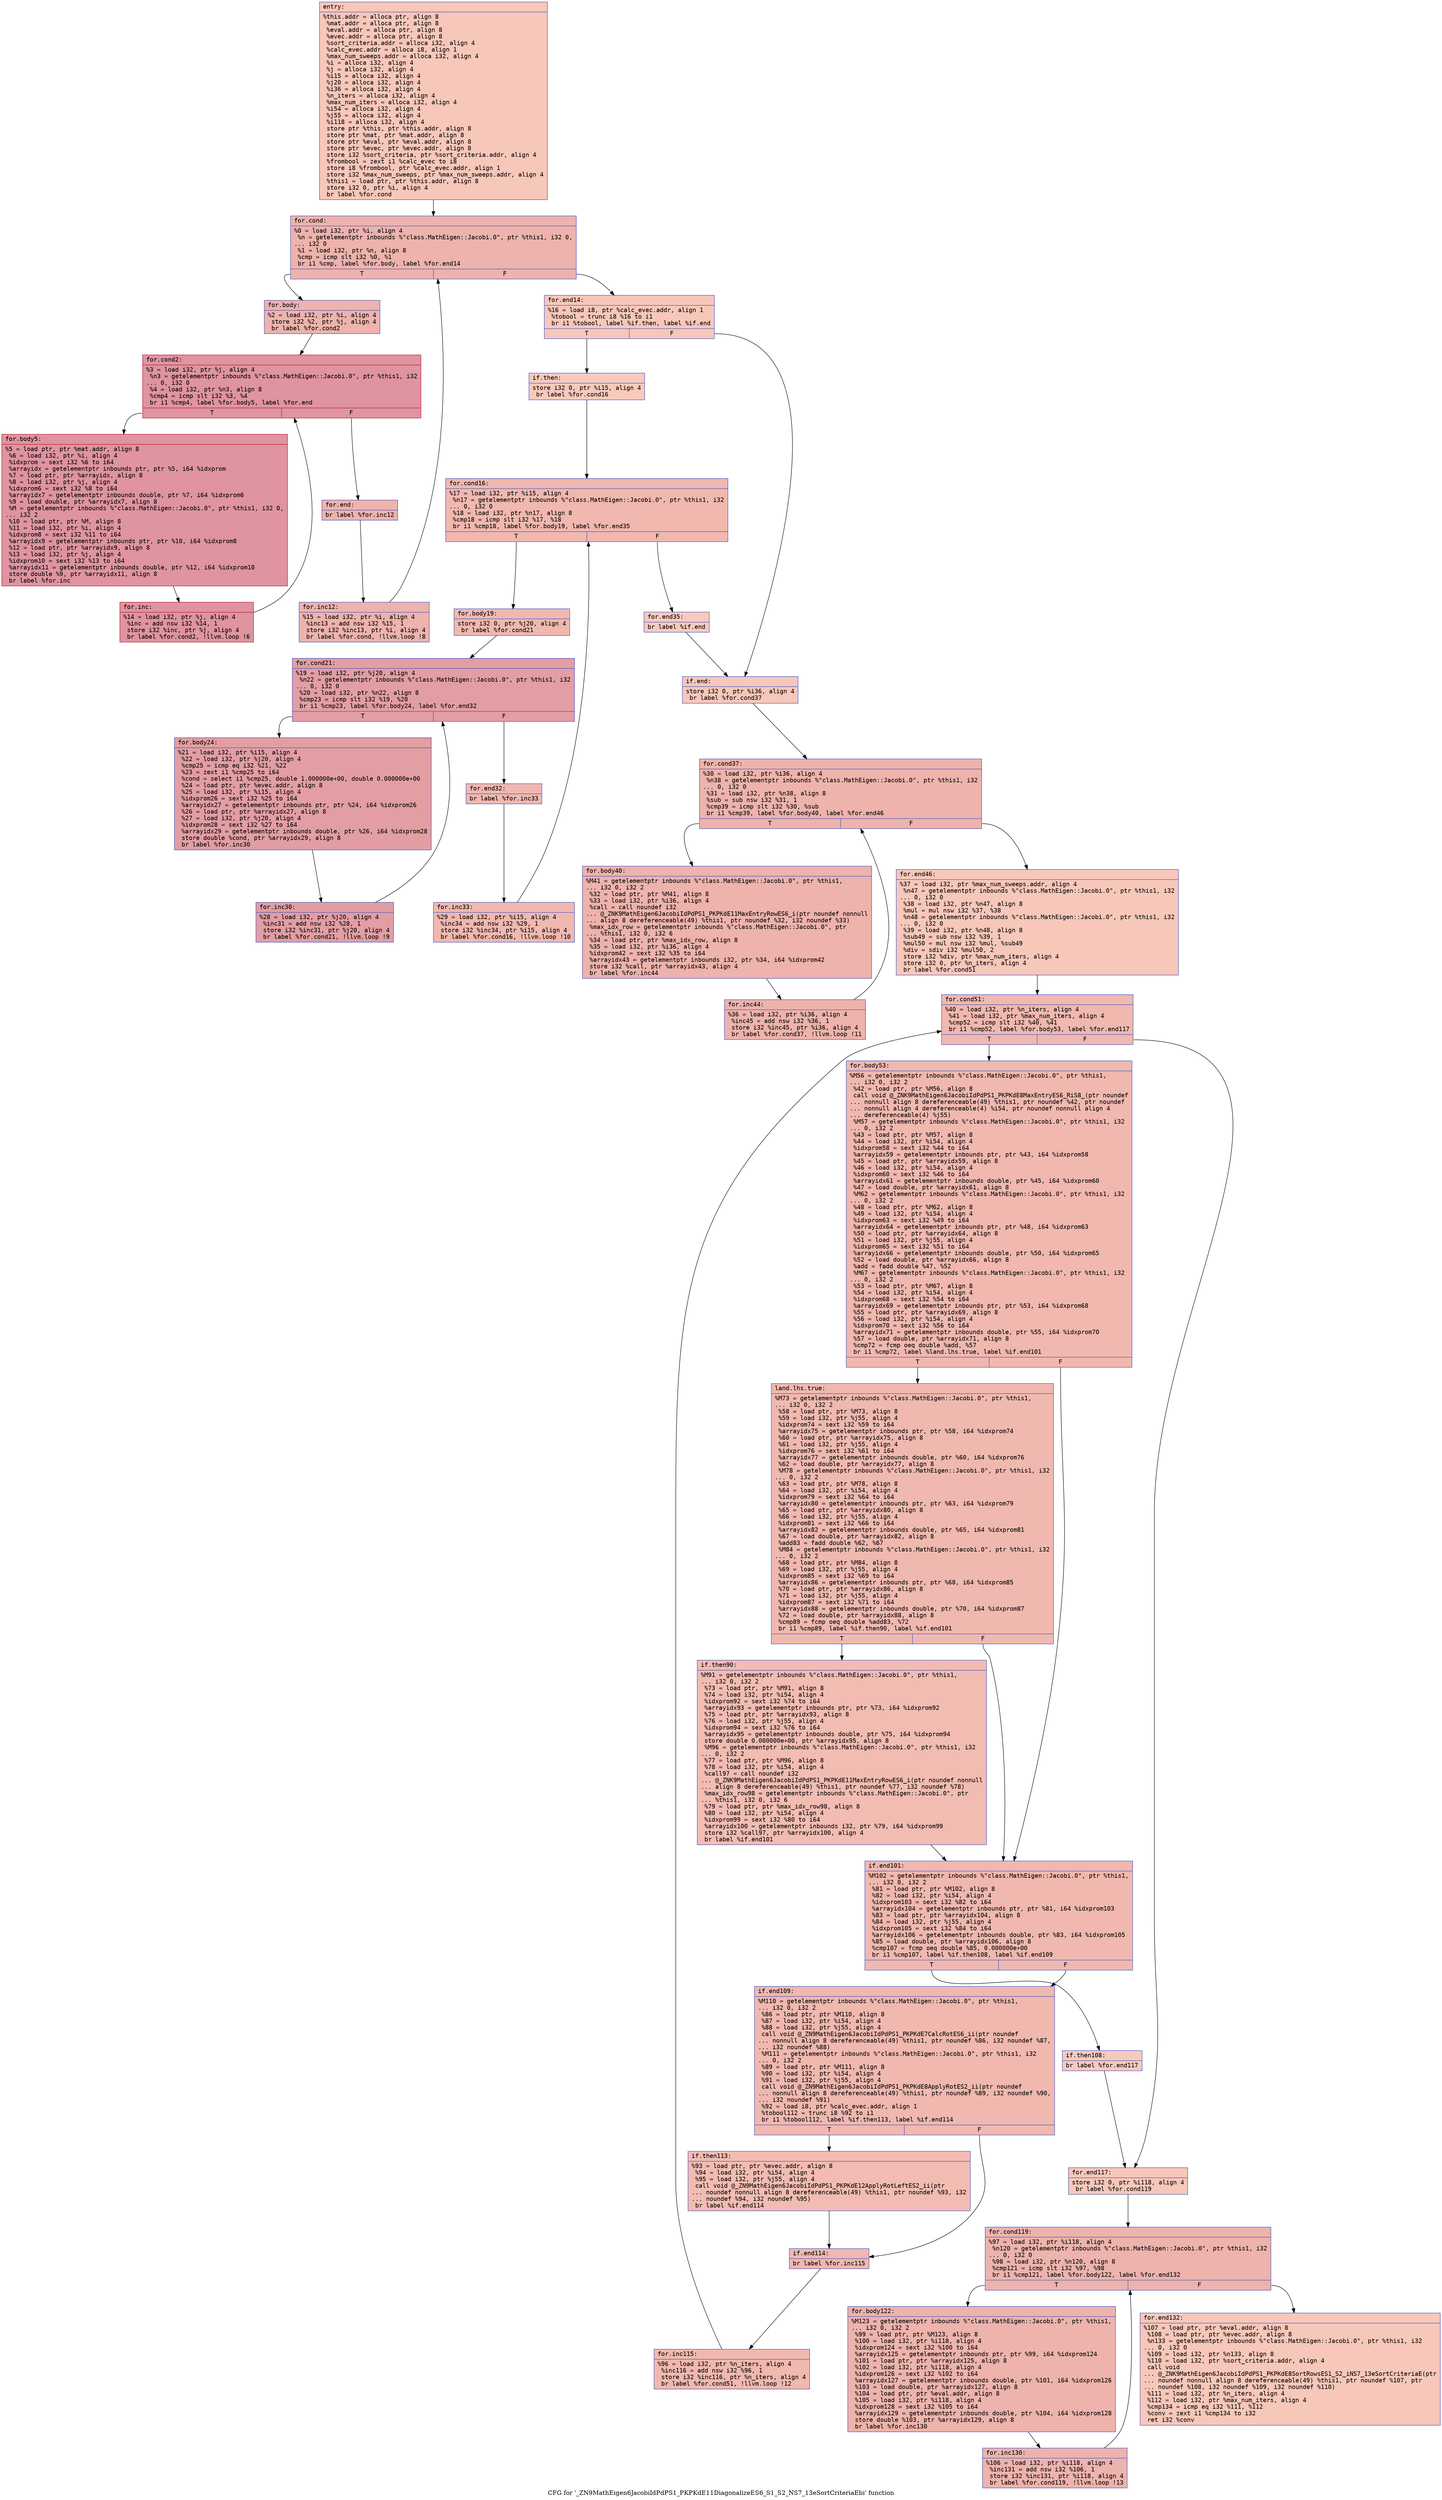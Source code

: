 digraph "CFG for '_ZN9MathEigen6JacobiIdPdPS1_PKPKdE11DiagonalizeES6_S1_S2_NS7_13eSortCriteriaEbi' function" {
	label="CFG for '_ZN9MathEigen6JacobiIdPdPS1_PKPKdE11DiagonalizeES6_S1_S2_NS7_13eSortCriteriaEbi' function";

	Node0x560092448e50 [shape=record,color="#3d50c3ff", style=filled, fillcolor="#ec7f6370" fontname="Courier",label="{entry:\l|  %this.addr = alloca ptr, align 8\l  %mat.addr = alloca ptr, align 8\l  %eval.addr = alloca ptr, align 8\l  %evec.addr = alloca ptr, align 8\l  %sort_criteria.addr = alloca i32, align 4\l  %calc_evec.addr = alloca i8, align 1\l  %max_num_sweeps.addr = alloca i32, align 4\l  %i = alloca i32, align 4\l  %j = alloca i32, align 4\l  %i15 = alloca i32, align 4\l  %j20 = alloca i32, align 4\l  %i36 = alloca i32, align 4\l  %n_iters = alloca i32, align 4\l  %max_num_iters = alloca i32, align 4\l  %i54 = alloca i32, align 4\l  %j55 = alloca i32, align 4\l  %i118 = alloca i32, align 4\l  store ptr %this, ptr %this.addr, align 8\l  store ptr %mat, ptr %mat.addr, align 8\l  store ptr %eval, ptr %eval.addr, align 8\l  store ptr %evec, ptr %evec.addr, align 8\l  store i32 %sort_criteria, ptr %sort_criteria.addr, align 4\l  %frombool = zext i1 %calc_evec to i8\l  store i8 %frombool, ptr %calc_evec.addr, align 1\l  store i32 %max_num_sweeps, ptr %max_num_sweeps.addr, align 4\l  %this1 = load ptr, ptr %this.addr, align 8\l  store i32 0, ptr %i, align 4\l  br label %for.cond\l}"];
	Node0x560092448e50 -> Node0x56009245f850[tooltip="entry -> for.cond\nProbability 100.00%" ];
	Node0x56009245f850 [shape=record,color="#3d50c3ff", style=filled, fillcolor="#d6524470" fontname="Courier",label="{for.cond:\l|  %0 = load i32, ptr %i, align 4\l  %n = getelementptr inbounds %\"class.MathEigen::Jacobi.0\", ptr %this1, i32 0,\l... i32 0\l  %1 = load i32, ptr %n, align 8\l  %cmp = icmp slt i32 %0, %1\l  br i1 %cmp, label %for.body, label %for.end14\l|{<s0>T|<s1>F}}"];
	Node0x56009245f850:s0 -> Node0x56009245fba0[tooltip="for.cond -> for.body\nProbability 96.88%" ];
	Node0x56009245f850:s1 -> Node0x56009245fbf0[tooltip="for.cond -> for.end14\nProbability 3.12%" ];
	Node0x56009245fba0 [shape=record,color="#3d50c3ff", style=filled, fillcolor="#d6524470" fontname="Courier",label="{for.body:\l|  %2 = load i32, ptr %i, align 4\l  store i32 %2, ptr %j, align 4\l  br label %for.cond2\l}"];
	Node0x56009245fba0 -> Node0x56009245fe10[tooltip="for.body -> for.cond2\nProbability 100.00%" ];
	Node0x56009245fe10 [shape=record,color="#b70d28ff", style=filled, fillcolor="#b70d2870" fontname="Courier",label="{for.cond2:\l|  %3 = load i32, ptr %j, align 4\l  %n3 = getelementptr inbounds %\"class.MathEigen::Jacobi.0\", ptr %this1, i32\l... 0, i32 0\l  %4 = load i32, ptr %n3, align 8\l  %cmp4 = icmp slt i32 %3, %4\l  br i1 %cmp4, label %for.body5, label %for.end\l|{<s0>T|<s1>F}}"];
	Node0x56009245fe10:s0 -> Node0x560092460190[tooltip="for.cond2 -> for.body5\nProbability 96.88%" ];
	Node0x56009245fe10:s1 -> Node0x560092460210[tooltip="for.cond2 -> for.end\nProbability 3.12%" ];
	Node0x560092460190 [shape=record,color="#b70d28ff", style=filled, fillcolor="#b70d2870" fontname="Courier",label="{for.body5:\l|  %5 = load ptr, ptr %mat.addr, align 8\l  %6 = load i32, ptr %i, align 4\l  %idxprom = sext i32 %6 to i64\l  %arrayidx = getelementptr inbounds ptr, ptr %5, i64 %idxprom\l  %7 = load ptr, ptr %arrayidx, align 8\l  %8 = load i32, ptr %j, align 4\l  %idxprom6 = sext i32 %8 to i64\l  %arrayidx7 = getelementptr inbounds double, ptr %7, i64 %idxprom6\l  %9 = load double, ptr %arrayidx7, align 8\l  %M = getelementptr inbounds %\"class.MathEigen::Jacobi.0\", ptr %this1, i32 0,\l... i32 2\l  %10 = load ptr, ptr %M, align 8\l  %11 = load i32, ptr %i, align 4\l  %idxprom8 = sext i32 %11 to i64\l  %arrayidx9 = getelementptr inbounds ptr, ptr %10, i64 %idxprom8\l  %12 = load ptr, ptr %arrayidx9, align 8\l  %13 = load i32, ptr %j, align 4\l  %idxprom10 = sext i32 %13 to i64\l  %arrayidx11 = getelementptr inbounds double, ptr %12, i64 %idxprom10\l  store double %9, ptr %arrayidx11, align 8\l  br label %for.inc\l}"];
	Node0x560092460190 -> Node0x560092460ee0[tooltip="for.body5 -> for.inc\nProbability 100.00%" ];
	Node0x560092460ee0 [shape=record,color="#b70d28ff", style=filled, fillcolor="#b70d2870" fontname="Courier",label="{for.inc:\l|  %14 = load i32, ptr %j, align 4\l  %inc = add nsw i32 %14, 1\l  store i32 %inc, ptr %j, align 4\l  br label %for.cond2, !llvm.loop !6\l}"];
	Node0x560092460ee0 -> Node0x56009245fe10[tooltip="for.inc -> for.cond2\nProbability 100.00%" ];
	Node0x560092460210 [shape=record,color="#3d50c3ff", style=filled, fillcolor="#d6524470" fontname="Courier",label="{for.end:\l|  br label %for.inc12\l}"];
	Node0x560092460210 -> Node0x5600924612d0[tooltip="for.end -> for.inc12\nProbability 100.00%" ];
	Node0x5600924612d0 [shape=record,color="#3d50c3ff", style=filled, fillcolor="#d6524470" fontname="Courier",label="{for.inc12:\l|  %15 = load i32, ptr %i, align 4\l  %inc13 = add nsw i32 %15, 1\l  store i32 %inc13, ptr %i, align 4\l  br label %for.cond, !llvm.loop !8\l}"];
	Node0x5600924612d0 -> Node0x56009245f850[tooltip="for.inc12 -> for.cond\nProbability 100.00%" ];
	Node0x56009245fbf0 [shape=record,color="#3d50c3ff", style=filled, fillcolor="#ec7f6370" fontname="Courier",label="{for.end14:\l|  %16 = load i8, ptr %calc_evec.addr, align 1\l  %tobool = trunc i8 %16 to i1\l  br i1 %tobool, label %if.then, label %if.end\l|{<s0>T|<s1>F}}"];
	Node0x56009245fbf0:s0 -> Node0x560092461e80[tooltip="for.end14 -> if.then\nProbability 50.00%" ];
	Node0x56009245fbf0:s1 -> Node0x560092461ef0[tooltip="for.end14 -> if.end\nProbability 50.00%" ];
	Node0x560092461e80 [shape=record,color="#3d50c3ff", style=filled, fillcolor="#ef886b70" fontname="Courier",label="{if.then:\l|  store i32 0, ptr %i15, align 4\l  br label %for.cond16\l}"];
	Node0x560092461e80 -> Node0x5600924620b0[tooltip="if.then -> for.cond16\nProbability 100.00%" ];
	Node0x5600924620b0 [shape=record,color="#3d50c3ff", style=filled, fillcolor="#dc5d4a70" fontname="Courier",label="{for.cond16:\l|  %17 = load i32, ptr %i15, align 4\l  %n17 = getelementptr inbounds %\"class.MathEigen::Jacobi.0\", ptr %this1, i32\l... 0, i32 0\l  %18 = load i32, ptr %n17, align 8\l  %cmp18 = icmp slt i32 %17, %18\l  br i1 %cmp18, label %for.body19, label %for.end35\l|{<s0>T|<s1>F}}"];
	Node0x5600924620b0:s0 -> Node0x560092462430[tooltip="for.cond16 -> for.body19\nProbability 96.88%" ];
	Node0x5600924620b0:s1 -> Node0x5600924624b0[tooltip="for.cond16 -> for.end35\nProbability 3.12%" ];
	Node0x560092462430 [shape=record,color="#3d50c3ff", style=filled, fillcolor="#dc5d4a70" fontname="Courier",label="{for.body19:\l|  store i32 0, ptr %j20, align 4\l  br label %for.cond21\l}"];
	Node0x560092462430 -> Node0x560092462680[tooltip="for.body19 -> for.cond21\nProbability 100.00%" ];
	Node0x560092462680 [shape=record,color="#3d50c3ff", style=filled, fillcolor="#be242e70" fontname="Courier",label="{for.cond21:\l|  %19 = load i32, ptr %j20, align 4\l  %n22 = getelementptr inbounds %\"class.MathEigen::Jacobi.0\", ptr %this1, i32\l... 0, i32 0\l  %20 = load i32, ptr %n22, align 8\l  %cmp23 = icmp slt i32 %19, %20\l  br i1 %cmp23, label %for.body24, label %for.end32\l|{<s0>T|<s1>F}}"];
	Node0x560092462680:s0 -> Node0x560092462a00[tooltip="for.cond21 -> for.body24\nProbability 96.88%" ];
	Node0x560092462680:s1 -> Node0x560092462a80[tooltip="for.cond21 -> for.end32\nProbability 3.12%" ];
	Node0x560092462a00 [shape=record,color="#3d50c3ff", style=filled, fillcolor="#be242e70" fontname="Courier",label="{for.body24:\l|  %21 = load i32, ptr %i15, align 4\l  %22 = load i32, ptr %j20, align 4\l  %cmp25 = icmp eq i32 %21, %22\l  %23 = zext i1 %cmp25 to i64\l  %cond = select i1 %cmp25, double 1.000000e+00, double 0.000000e+00\l  %24 = load ptr, ptr %evec.addr, align 8\l  %25 = load i32, ptr %i15, align 4\l  %idxprom26 = sext i32 %25 to i64\l  %arrayidx27 = getelementptr inbounds ptr, ptr %24, i64 %idxprom26\l  %26 = load ptr, ptr %arrayidx27, align 8\l  %27 = load i32, ptr %j20, align 4\l  %idxprom28 = sext i32 %27 to i64\l  %arrayidx29 = getelementptr inbounds double, ptr %26, i64 %idxprom28\l  store double %cond, ptr %arrayidx29, align 8\l  br label %for.inc30\l}"];
	Node0x560092462a00 -> Node0x560092463420[tooltip="for.body24 -> for.inc30\nProbability 100.00%" ];
	Node0x560092463420 [shape=record,color="#3d50c3ff", style=filled, fillcolor="#be242e70" fontname="Courier",label="{for.inc30:\l|  %28 = load i32, ptr %j20, align 4\l  %inc31 = add nsw i32 %28, 1\l  store i32 %inc31, ptr %j20, align 4\l  br label %for.cond21, !llvm.loop !9\l}"];
	Node0x560092463420 -> Node0x560092462680[tooltip="for.inc30 -> for.cond21\nProbability 100.00%" ];
	Node0x560092462a80 [shape=record,color="#3d50c3ff", style=filled, fillcolor="#dc5d4a70" fontname="Courier",label="{for.end32:\l|  br label %for.inc33\l}"];
	Node0x560092462a80 -> Node0x5600924638a0[tooltip="for.end32 -> for.inc33\nProbability 100.00%" ];
	Node0x5600924638a0 [shape=record,color="#3d50c3ff", style=filled, fillcolor="#dc5d4a70" fontname="Courier",label="{for.inc33:\l|  %29 = load i32, ptr %i15, align 4\l  %inc34 = add nsw i32 %29, 1\l  store i32 %inc34, ptr %i15, align 4\l  br label %for.cond16, !llvm.loop !10\l}"];
	Node0x5600924638a0 -> Node0x5600924620b0[tooltip="for.inc33 -> for.cond16\nProbability 100.00%" ];
	Node0x5600924624b0 [shape=record,color="#3d50c3ff", style=filled, fillcolor="#ef886b70" fontname="Courier",label="{for.end35:\l|  br label %if.end\l}"];
	Node0x5600924624b0 -> Node0x560092461ef0[tooltip="for.end35 -> if.end\nProbability 100.00%" ];
	Node0x560092461ef0 [shape=record,color="#3d50c3ff", style=filled, fillcolor="#ec7f6370" fontname="Courier",label="{if.end:\l|  store i32 0, ptr %i36, align 4\l  br label %for.cond37\l}"];
	Node0x560092461ef0 -> Node0x560092463e30[tooltip="if.end -> for.cond37\nProbability 100.00%" ];
	Node0x560092463e30 [shape=record,color="#3d50c3ff", style=filled, fillcolor="#d6524470" fontname="Courier",label="{for.cond37:\l|  %30 = load i32, ptr %i36, align 4\l  %n38 = getelementptr inbounds %\"class.MathEigen::Jacobi.0\", ptr %this1, i32\l... 0, i32 0\l  %31 = load i32, ptr %n38, align 8\l  %sub = sub nsw i32 %31, 1\l  %cmp39 = icmp slt i32 %30, %sub\l  br i1 %cmp39, label %for.body40, label %for.end46\l|{<s0>T|<s1>F}}"];
	Node0x560092463e30:s0 -> Node0x560092464260[tooltip="for.cond37 -> for.body40\nProbability 96.88%" ];
	Node0x560092463e30:s1 -> Node0x5600924642e0[tooltip="for.cond37 -> for.end46\nProbability 3.12%" ];
	Node0x560092464260 [shape=record,color="#3d50c3ff", style=filled, fillcolor="#d6524470" fontname="Courier",label="{for.body40:\l|  %M41 = getelementptr inbounds %\"class.MathEigen::Jacobi.0\", ptr %this1,\l... i32 0, i32 2\l  %32 = load ptr, ptr %M41, align 8\l  %33 = load i32, ptr %i36, align 4\l  %call = call noundef i32\l... @_ZNK9MathEigen6JacobiIdPdPS1_PKPKdE11MaxEntryRowES6_i(ptr noundef nonnull\l... align 8 dereferenceable(49) %this1, ptr noundef %32, i32 noundef %33)\l  %max_idx_row = getelementptr inbounds %\"class.MathEigen::Jacobi.0\", ptr\l... %this1, i32 0, i32 6\l  %34 = load ptr, ptr %max_idx_row, align 8\l  %35 = load i32, ptr %i36, align 4\l  %idxprom42 = sext i32 %35 to i64\l  %arrayidx43 = getelementptr inbounds i32, ptr %34, i64 %idxprom42\l  store i32 %call, ptr %arrayidx43, align 4\l  br label %for.inc44\l}"];
	Node0x560092464260 -> Node0x560092464b80[tooltip="for.body40 -> for.inc44\nProbability 100.00%" ];
	Node0x560092464b80 [shape=record,color="#3d50c3ff", style=filled, fillcolor="#d6524470" fontname="Courier",label="{for.inc44:\l|  %36 = load i32, ptr %i36, align 4\l  %inc45 = add nsw i32 %36, 1\l  store i32 %inc45, ptr %i36, align 4\l  br label %for.cond37, !llvm.loop !11\l}"];
	Node0x560092464b80 -> Node0x560092463e30[tooltip="for.inc44 -> for.cond37\nProbability 100.00%" ];
	Node0x5600924642e0 [shape=record,color="#3d50c3ff", style=filled, fillcolor="#ec7f6370" fontname="Courier",label="{for.end46:\l|  %37 = load i32, ptr %max_num_sweeps.addr, align 4\l  %n47 = getelementptr inbounds %\"class.MathEigen::Jacobi.0\", ptr %this1, i32\l... 0, i32 0\l  %38 = load i32, ptr %n47, align 8\l  %mul = mul nsw i32 %37, %38\l  %n48 = getelementptr inbounds %\"class.MathEigen::Jacobi.0\", ptr %this1, i32\l... 0, i32 0\l  %39 = load i32, ptr %n48, align 8\l  %sub49 = sub nsw i32 %39, 1\l  %mul50 = mul nsw i32 %mul, %sub49\l  %div = sdiv i32 %mul50, 2\l  store i32 %div, ptr %max_num_iters, align 4\l  store i32 0, ptr %n_iters, align 4\l  br label %for.cond51\l}"];
	Node0x5600924642e0 -> Node0x560092465740[tooltip="for.end46 -> for.cond51\nProbability 100.00%" ];
	Node0x560092465740 [shape=record,color="#3d50c3ff", style=filled, fillcolor="#dc5d4a70" fontname="Courier",label="{for.cond51:\l|  %40 = load i32, ptr %n_iters, align 4\l  %41 = load i32, ptr %max_num_iters, align 4\l  %cmp52 = icmp slt i32 %40, %41\l  br i1 %cmp52, label %for.body53, label %for.end117\l|{<s0>T|<s1>F}}"];
	Node0x560092465740:s0 -> Node0x5600924659b0[tooltip="for.cond51 -> for.body53\nProbability 96.88%" ];
	Node0x560092465740:s1 -> Node0x560092465a00[tooltip="for.cond51 -> for.end117\nProbability 3.12%" ];
	Node0x5600924659b0 [shape=record,color="#3d50c3ff", style=filled, fillcolor="#dc5d4a70" fontname="Courier",label="{for.body53:\l|  %M56 = getelementptr inbounds %\"class.MathEigen::Jacobi.0\", ptr %this1,\l... i32 0, i32 2\l  %42 = load ptr, ptr %M56, align 8\l  call void @_ZNK9MathEigen6JacobiIdPdPS1_PKPKdE8MaxEntryES6_RiS8_(ptr noundef\l... nonnull align 8 dereferenceable(49) %this1, ptr noundef %42, ptr noundef\l... nonnull align 4 dereferenceable(4) %i54, ptr noundef nonnull align 4\l... dereferenceable(4) %j55)\l  %M57 = getelementptr inbounds %\"class.MathEigen::Jacobi.0\", ptr %this1, i32\l... 0, i32 2\l  %43 = load ptr, ptr %M57, align 8\l  %44 = load i32, ptr %i54, align 4\l  %idxprom58 = sext i32 %44 to i64\l  %arrayidx59 = getelementptr inbounds ptr, ptr %43, i64 %idxprom58\l  %45 = load ptr, ptr %arrayidx59, align 8\l  %46 = load i32, ptr %i54, align 4\l  %idxprom60 = sext i32 %46 to i64\l  %arrayidx61 = getelementptr inbounds double, ptr %45, i64 %idxprom60\l  %47 = load double, ptr %arrayidx61, align 8\l  %M62 = getelementptr inbounds %\"class.MathEigen::Jacobi.0\", ptr %this1, i32\l... 0, i32 2\l  %48 = load ptr, ptr %M62, align 8\l  %49 = load i32, ptr %i54, align 4\l  %idxprom63 = sext i32 %49 to i64\l  %arrayidx64 = getelementptr inbounds ptr, ptr %48, i64 %idxprom63\l  %50 = load ptr, ptr %arrayidx64, align 8\l  %51 = load i32, ptr %j55, align 4\l  %idxprom65 = sext i32 %51 to i64\l  %arrayidx66 = getelementptr inbounds double, ptr %50, i64 %idxprom65\l  %52 = load double, ptr %arrayidx66, align 8\l  %add = fadd double %47, %52\l  %M67 = getelementptr inbounds %\"class.MathEigen::Jacobi.0\", ptr %this1, i32\l... 0, i32 2\l  %53 = load ptr, ptr %M67, align 8\l  %54 = load i32, ptr %i54, align 4\l  %idxprom68 = sext i32 %54 to i64\l  %arrayidx69 = getelementptr inbounds ptr, ptr %53, i64 %idxprom68\l  %55 = load ptr, ptr %arrayidx69, align 8\l  %56 = load i32, ptr %i54, align 4\l  %idxprom70 = sext i32 %56 to i64\l  %arrayidx71 = getelementptr inbounds double, ptr %55, i64 %idxprom70\l  %57 = load double, ptr %arrayidx71, align 8\l  %cmp72 = fcmp oeq double %add, %57\l  br i1 %cmp72, label %land.lhs.true, label %if.end101\l|{<s0>T|<s1>F}}"];
	Node0x5600924659b0:s0 -> Node0x560092468120[tooltip="for.body53 -> land.lhs.true\nProbability 62.50%" ];
	Node0x5600924659b0:s1 -> Node0x5600924681a0[tooltip="for.body53 -> if.end101\nProbability 37.50%" ];
	Node0x560092468120 [shape=record,color="#3d50c3ff", style=filled, fillcolor="#de614d70" fontname="Courier",label="{land.lhs.true:\l|  %M73 = getelementptr inbounds %\"class.MathEigen::Jacobi.0\", ptr %this1,\l... i32 0, i32 2\l  %58 = load ptr, ptr %M73, align 8\l  %59 = load i32, ptr %j55, align 4\l  %idxprom74 = sext i32 %59 to i64\l  %arrayidx75 = getelementptr inbounds ptr, ptr %58, i64 %idxprom74\l  %60 = load ptr, ptr %arrayidx75, align 8\l  %61 = load i32, ptr %j55, align 4\l  %idxprom76 = sext i32 %61 to i64\l  %arrayidx77 = getelementptr inbounds double, ptr %60, i64 %idxprom76\l  %62 = load double, ptr %arrayidx77, align 8\l  %M78 = getelementptr inbounds %\"class.MathEigen::Jacobi.0\", ptr %this1, i32\l... 0, i32 2\l  %63 = load ptr, ptr %M78, align 8\l  %64 = load i32, ptr %i54, align 4\l  %idxprom79 = sext i32 %64 to i64\l  %arrayidx80 = getelementptr inbounds ptr, ptr %63, i64 %idxprom79\l  %65 = load ptr, ptr %arrayidx80, align 8\l  %66 = load i32, ptr %j55, align 4\l  %idxprom81 = sext i32 %66 to i64\l  %arrayidx82 = getelementptr inbounds double, ptr %65, i64 %idxprom81\l  %67 = load double, ptr %arrayidx82, align 8\l  %add83 = fadd double %62, %67\l  %M84 = getelementptr inbounds %\"class.MathEigen::Jacobi.0\", ptr %this1, i32\l... 0, i32 2\l  %68 = load ptr, ptr %M84, align 8\l  %69 = load i32, ptr %j55, align 4\l  %idxprom85 = sext i32 %69 to i64\l  %arrayidx86 = getelementptr inbounds ptr, ptr %68, i64 %idxprom85\l  %70 = load ptr, ptr %arrayidx86, align 8\l  %71 = load i32, ptr %j55, align 4\l  %idxprom87 = sext i32 %71 to i64\l  %arrayidx88 = getelementptr inbounds double, ptr %70, i64 %idxprom87\l  %72 = load double, ptr %arrayidx88, align 8\l  %cmp89 = fcmp oeq double %add83, %72\l  br i1 %cmp89, label %if.then90, label %if.end101\l|{<s0>T|<s1>F}}"];
	Node0x560092468120:s0 -> Node0x5600924696f0[tooltip="land.lhs.true -> if.then90\nProbability 62.50%" ];
	Node0x560092468120:s1 -> Node0x5600924681a0[tooltip="land.lhs.true -> if.end101\nProbability 37.50%" ];
	Node0x5600924696f0 [shape=record,color="#3d50c3ff", style=filled, fillcolor="#e1675170" fontname="Courier",label="{if.then90:\l|  %M91 = getelementptr inbounds %\"class.MathEigen::Jacobi.0\", ptr %this1,\l... i32 0, i32 2\l  %73 = load ptr, ptr %M91, align 8\l  %74 = load i32, ptr %i54, align 4\l  %idxprom92 = sext i32 %74 to i64\l  %arrayidx93 = getelementptr inbounds ptr, ptr %73, i64 %idxprom92\l  %75 = load ptr, ptr %arrayidx93, align 8\l  %76 = load i32, ptr %j55, align 4\l  %idxprom94 = sext i32 %76 to i64\l  %arrayidx95 = getelementptr inbounds double, ptr %75, i64 %idxprom94\l  store double 0.000000e+00, ptr %arrayidx95, align 8\l  %M96 = getelementptr inbounds %\"class.MathEigen::Jacobi.0\", ptr %this1, i32\l... 0, i32 2\l  %77 = load ptr, ptr %M96, align 8\l  %78 = load i32, ptr %i54, align 4\l  %call97 = call noundef i32\l... @_ZNK9MathEigen6JacobiIdPdPS1_PKPKdE11MaxEntryRowES6_i(ptr noundef nonnull\l... align 8 dereferenceable(49) %this1, ptr noundef %77, i32 noundef %78)\l  %max_idx_row98 = getelementptr inbounds %\"class.MathEigen::Jacobi.0\", ptr\l... %this1, i32 0, i32 6\l  %79 = load ptr, ptr %max_idx_row98, align 8\l  %80 = load i32, ptr %i54, align 4\l  %idxprom99 = sext i32 %80 to i64\l  %arrayidx100 = getelementptr inbounds i32, ptr %79, i64 %idxprom99\l  store i32 %call97, ptr %arrayidx100, align 4\l  br label %if.end101\l}"];
	Node0x5600924696f0 -> Node0x5600924681a0[tooltip="if.then90 -> if.end101\nProbability 100.00%" ];
	Node0x5600924681a0 [shape=record,color="#3d50c3ff", style=filled, fillcolor="#dc5d4a70" fontname="Courier",label="{if.end101:\l|  %M102 = getelementptr inbounds %\"class.MathEigen::Jacobi.0\", ptr %this1,\l... i32 0, i32 2\l  %81 = load ptr, ptr %M102, align 8\l  %82 = load i32, ptr %i54, align 4\l  %idxprom103 = sext i32 %82 to i64\l  %arrayidx104 = getelementptr inbounds ptr, ptr %81, i64 %idxprom103\l  %83 = load ptr, ptr %arrayidx104, align 8\l  %84 = load i32, ptr %j55, align 4\l  %idxprom105 = sext i32 %84 to i64\l  %arrayidx106 = getelementptr inbounds double, ptr %83, i64 %idxprom105\l  %85 = load double, ptr %arrayidx106, align 8\l  %cmp107 = fcmp oeq double %85, 0.000000e+00\l  br i1 %cmp107, label %if.then108, label %if.end109\l|{<s0>T|<s1>F}}"];
	Node0x5600924681a0:s0 -> Node0x56009246ac70[tooltip="if.end101 -> if.then108\nProbability 3.12%" ];
	Node0x5600924681a0:s1 -> Node0x56009246acf0[tooltip="if.end101 -> if.end109\nProbability 96.88%" ];
	Node0x56009246ac70 [shape=record,color="#3d50c3ff", style=filled, fillcolor="#ef886b70" fontname="Courier",label="{if.then108:\l|  br label %for.end117\l}"];
	Node0x56009246ac70 -> Node0x560092465a00[tooltip="if.then108 -> for.end117\nProbability 100.00%" ];
	Node0x56009246acf0 [shape=record,color="#3d50c3ff", style=filled, fillcolor="#dc5d4a70" fontname="Courier",label="{if.end109:\l|  %M110 = getelementptr inbounds %\"class.MathEigen::Jacobi.0\", ptr %this1,\l... i32 0, i32 2\l  %86 = load ptr, ptr %M110, align 8\l  %87 = load i32, ptr %i54, align 4\l  %88 = load i32, ptr %j55, align 4\l  call void @_ZN9MathEigen6JacobiIdPdPS1_PKPKdE7CalcRotES6_ii(ptr noundef\l... nonnull align 8 dereferenceable(49) %this1, ptr noundef %86, i32 noundef %87,\l... i32 noundef %88)\l  %M111 = getelementptr inbounds %\"class.MathEigen::Jacobi.0\", ptr %this1, i32\l... 0, i32 2\l  %89 = load ptr, ptr %M111, align 8\l  %90 = load i32, ptr %i54, align 4\l  %91 = load i32, ptr %j55, align 4\l  call void @_ZN9MathEigen6JacobiIdPdPS1_PKPKdE8ApplyRotES2_ii(ptr noundef\l... nonnull align 8 dereferenceable(49) %this1, ptr noundef %89, i32 noundef %90,\l... i32 noundef %91)\l  %92 = load i8, ptr %calc_evec.addr, align 1\l  %tobool112 = trunc i8 %92 to i1\l  br i1 %tobool112, label %if.then113, label %if.end114\l|{<s0>T|<s1>F}}"];
	Node0x56009246acf0:s0 -> Node0x56009246b890[tooltip="if.end109 -> if.then113\nProbability 50.00%" ];
	Node0x56009246acf0:s1 -> Node0x56009246b970[tooltip="if.end109 -> if.end114\nProbability 50.00%" ];
	Node0x56009246b890 [shape=record,color="#3d50c3ff", style=filled, fillcolor="#e1675170" fontname="Courier",label="{if.then113:\l|  %93 = load ptr, ptr %evec.addr, align 8\l  %94 = load i32, ptr %i54, align 4\l  %95 = load i32, ptr %j55, align 4\l  call void @_ZN9MathEigen6JacobiIdPdPS1_PKPKdE12ApplyRotLeftES2_ii(ptr\l... noundef nonnull align 8 dereferenceable(49) %this1, ptr noundef %93, i32\l... noundef %94, i32 noundef %95)\l  br label %if.end114\l}"];
	Node0x56009246b890 -> Node0x56009246b970[tooltip="if.then113 -> if.end114\nProbability 100.00%" ];
	Node0x56009246b970 [shape=record,color="#3d50c3ff", style=filled, fillcolor="#dc5d4a70" fontname="Courier",label="{if.end114:\l|  br label %for.inc115\l}"];
	Node0x56009246b970 -> Node0x560092466e00[tooltip="if.end114 -> for.inc115\nProbability 100.00%" ];
	Node0x560092466e00 [shape=record,color="#3d50c3ff", style=filled, fillcolor="#dc5d4a70" fontname="Courier",label="{for.inc115:\l|  %96 = load i32, ptr %n_iters, align 4\l  %inc116 = add nsw i32 %96, 1\l  store i32 %inc116, ptr %n_iters, align 4\l  br label %for.cond51, !llvm.loop !12\l}"];
	Node0x560092466e00 -> Node0x560092465740[tooltip="for.inc115 -> for.cond51\nProbability 100.00%" ];
	Node0x560092465a00 [shape=record,color="#3d50c3ff", style=filled, fillcolor="#ec7f6370" fontname="Courier",label="{for.end117:\l|  store i32 0, ptr %i118, align 4\l  br label %for.cond119\l}"];
	Node0x560092465a00 -> Node0x560092467290[tooltip="for.end117 -> for.cond119\nProbability 100.00%" ];
	Node0x560092467290 [shape=record,color="#3d50c3ff", style=filled, fillcolor="#d6524470" fontname="Courier",label="{for.cond119:\l|  %97 = load i32, ptr %i118, align 4\l  %n120 = getelementptr inbounds %\"class.MathEigen::Jacobi.0\", ptr %this1, i32\l... 0, i32 0\l  %98 = load i32, ptr %n120, align 8\l  %cmp121 = icmp slt i32 %97, %98\l  br i1 %cmp121, label %for.body122, label %for.end132\l|{<s0>T|<s1>F}}"];
	Node0x560092467290:s0 -> Node0x56009246cf50[tooltip="for.cond119 -> for.body122\nProbability 96.88%" ];
	Node0x560092467290:s1 -> Node0x56009246cfa0[tooltip="for.cond119 -> for.end132\nProbability 3.12%" ];
	Node0x56009246cf50 [shape=record,color="#3d50c3ff", style=filled, fillcolor="#d6524470" fontname="Courier",label="{for.body122:\l|  %M123 = getelementptr inbounds %\"class.MathEigen::Jacobi.0\", ptr %this1,\l... i32 0, i32 2\l  %99 = load ptr, ptr %M123, align 8\l  %100 = load i32, ptr %i118, align 4\l  %idxprom124 = sext i32 %100 to i64\l  %arrayidx125 = getelementptr inbounds ptr, ptr %99, i64 %idxprom124\l  %101 = load ptr, ptr %arrayidx125, align 8\l  %102 = load i32, ptr %i118, align 4\l  %idxprom126 = sext i32 %102 to i64\l  %arrayidx127 = getelementptr inbounds double, ptr %101, i64 %idxprom126\l  %103 = load double, ptr %arrayidx127, align 8\l  %104 = load ptr, ptr %eval.addr, align 8\l  %105 = load i32, ptr %i118, align 4\l  %idxprom128 = sext i32 %105 to i64\l  %arrayidx129 = getelementptr inbounds double, ptr %104, i64 %idxprom128\l  store double %103, ptr %arrayidx129, align 8\l  br label %for.inc130\l}"];
	Node0x56009246cf50 -> Node0x56009246da20[tooltip="for.body122 -> for.inc130\nProbability 100.00%" ];
	Node0x56009246da20 [shape=record,color="#3d50c3ff", style=filled, fillcolor="#d6524470" fontname="Courier",label="{for.inc130:\l|  %106 = load i32, ptr %i118, align 4\l  %inc131 = add nsw i32 %106, 1\l  store i32 %inc131, ptr %i118, align 4\l  br label %for.cond119, !llvm.loop !13\l}"];
	Node0x56009246da20 -> Node0x560092467290[tooltip="for.inc130 -> for.cond119\nProbability 100.00%" ];
	Node0x56009246cfa0 [shape=record,color="#3d50c3ff", style=filled, fillcolor="#ec7f6370" fontname="Courier",label="{for.end132:\l|  %107 = load ptr, ptr %eval.addr, align 8\l  %108 = load ptr, ptr %evec.addr, align 8\l  %n133 = getelementptr inbounds %\"class.MathEigen::Jacobi.0\", ptr %this1, i32\l... 0, i32 0\l  %109 = load i32, ptr %n133, align 8\l  %110 = load i32, ptr %sort_criteria.addr, align 4\l  call void\l... @_ZNK9MathEigen6JacobiIdPdPS1_PKPKdE8SortRowsES1_S2_iNS7_13eSortCriteriaE(ptr\l... noundef nonnull align 8 dereferenceable(49) %this1, ptr noundef %107, ptr\l... noundef %108, i32 noundef %109, i32 noundef %110)\l  %111 = load i32, ptr %n_iters, align 4\l  %112 = load i32, ptr %max_num_iters, align 4\l  %cmp134 = icmp eq i32 %111, %112\l  %conv = zext i1 %cmp134 to i32\l  ret i32 %conv\l}"];
}
